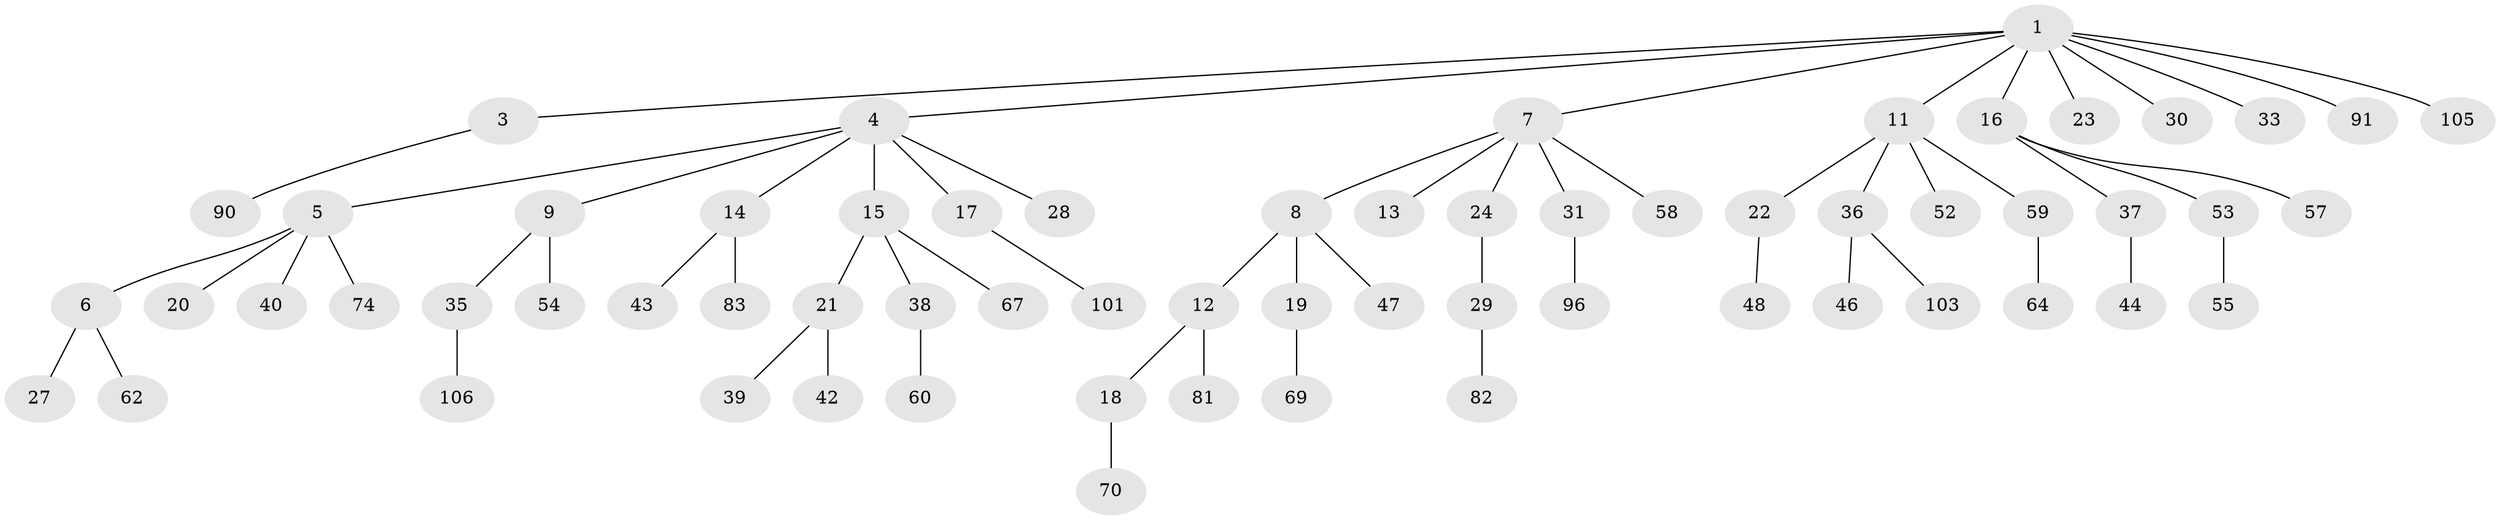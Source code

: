 // original degree distribution, {4: 0.04672897196261682, 8: 0.009345794392523364, 2: 0.2616822429906542, 7: 0.009345794392523364, 5: 0.037383177570093455, 3: 0.1308411214953271, 1: 0.4953271028037383, 6: 0.009345794392523364}
// Generated by graph-tools (version 1.1) at 2025/19/03/04/25 18:19:11]
// undirected, 64 vertices, 63 edges
graph export_dot {
graph [start="1"]
  node [color=gray90,style=filled];
  1 [super="+2"];
  3;
  4;
  5;
  6 [super="+56"];
  7 [super="+10"];
  8;
  9 [super="+75"];
  11;
  12;
  13;
  14;
  15 [super="+72+102"];
  16 [super="+25"];
  17 [super="+61"];
  18;
  19;
  20 [super="+50"];
  21;
  22;
  23 [super="+26"];
  24;
  27 [super="+51"];
  28 [super="+32"];
  29 [super="+41"];
  30 [super="+89"];
  31;
  33;
  35;
  36;
  37;
  38;
  39 [super="+76"];
  40 [super="+79"];
  42;
  43 [super="+78+84"];
  44 [super="+97+98"];
  46;
  47 [super="+107"];
  48 [super="+95+65+49"];
  52;
  53;
  54;
  55;
  57 [super="+77"];
  58 [super="+68"];
  59 [super="+92"];
  60 [super="+73"];
  62;
  64;
  67;
  69;
  70;
  74;
  81;
  82;
  83 [super="+99"];
  90;
  91;
  96;
  101;
  103;
  105;
  106;
  1 -- 3;
  1 -- 16;
  1 -- 105;
  1 -- 33;
  1 -- 4;
  1 -- 7;
  1 -- 11;
  1 -- 23;
  1 -- 91;
  1 -- 30;
  3 -- 90;
  4 -- 5;
  4 -- 9;
  4 -- 14;
  4 -- 15;
  4 -- 17;
  4 -- 28;
  5 -- 6;
  5 -- 20;
  5 -- 40;
  5 -- 74;
  6 -- 27;
  6 -- 62;
  7 -- 8;
  7 -- 13;
  7 -- 24;
  7 -- 58;
  7 -- 31;
  8 -- 12;
  8 -- 19;
  8 -- 47;
  9 -- 35;
  9 -- 54;
  11 -- 22;
  11 -- 36;
  11 -- 52;
  11 -- 59;
  12 -- 18;
  12 -- 81;
  14 -- 43;
  14 -- 83;
  15 -- 21;
  15 -- 38;
  15 -- 67;
  16 -- 57;
  16 -- 37;
  16 -- 53;
  17 -- 101;
  18 -- 70;
  19 -- 69;
  21 -- 39;
  21 -- 42;
  22 -- 48;
  24 -- 29;
  29 -- 82;
  31 -- 96;
  35 -- 106;
  36 -- 46;
  36 -- 103;
  37 -- 44;
  38 -- 60;
  53 -- 55;
  59 -- 64;
}
